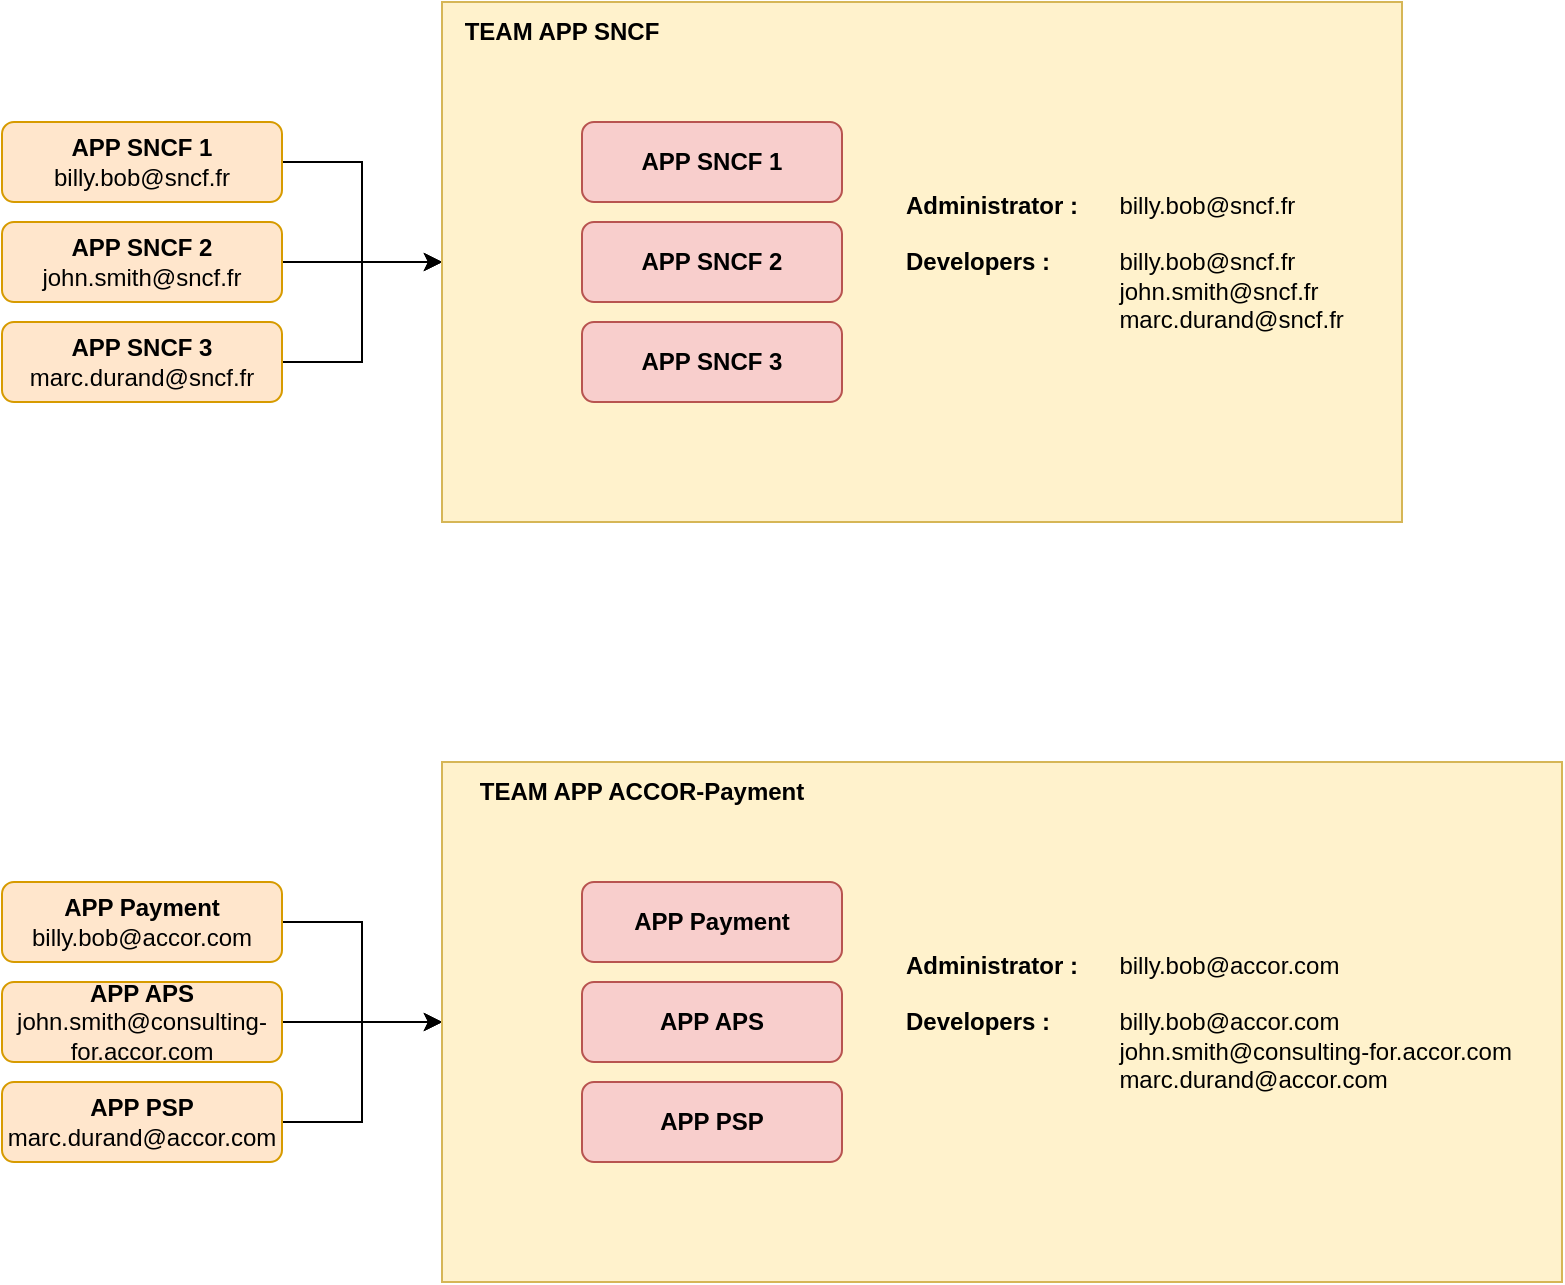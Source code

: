 <mxfile version="24.2.2" type="github" pages="2">
  <diagram name="Page-1" id="LHj99ofY-UOiCt3SHxma">
    <mxGraphModel dx="1706" dy="1163" grid="1" gridSize="10" guides="1" tooltips="1" connect="1" arrows="1" fold="1" page="1" pageScale="1" pageWidth="1654" pageHeight="1169" math="0" shadow="0">
      <root>
        <mxCell id="0" />
        <mxCell id="1" parent="0" />
        <mxCell id="TYZegcAkD9qDsrFWGDyM-15" style="edgeStyle=orthogonalEdgeStyle;rounded=0;orthogonalLoop=1;jettySize=auto;html=1;entryX=0;entryY=0.5;entryDx=0;entryDy=0;" parent="1" source="TYZegcAkD9qDsrFWGDyM-2" target="TYZegcAkD9qDsrFWGDyM-9" edge="1">
          <mxGeometry relative="1" as="geometry" />
        </mxCell>
        <mxCell id="TYZegcAkD9qDsrFWGDyM-2" value="&lt;b&gt;APP SNCF 1&lt;/b&gt;&lt;div&gt;billy.bob@sncf.fr&lt;/div&gt;" style="rounded=1;whiteSpace=wrap;html=1;fillColor=#ffe6cc;strokeColor=#d79b00;" parent="1" vertex="1">
          <mxGeometry x="20" y="80" width="140" height="40" as="geometry" />
        </mxCell>
        <mxCell id="TYZegcAkD9qDsrFWGDyM-16" style="edgeStyle=orthogonalEdgeStyle;rounded=0;orthogonalLoop=1;jettySize=auto;html=1;entryX=0;entryY=0.5;entryDx=0;entryDy=0;" parent="1" source="TYZegcAkD9qDsrFWGDyM-3" target="TYZegcAkD9qDsrFWGDyM-9" edge="1">
          <mxGeometry relative="1" as="geometry" />
        </mxCell>
        <mxCell id="TYZegcAkD9qDsrFWGDyM-3" value="&lt;b&gt;APP SNCF 2&lt;/b&gt;&lt;div&gt;john.smith@sncf.fr&lt;/div&gt;" style="rounded=1;whiteSpace=wrap;html=1;fillColor=#ffe6cc;strokeColor=#d79b00;" parent="1" vertex="1">
          <mxGeometry x="20" y="130" width="140" height="40" as="geometry" />
        </mxCell>
        <mxCell id="TYZegcAkD9qDsrFWGDyM-17" style="edgeStyle=orthogonalEdgeStyle;rounded=0;orthogonalLoop=1;jettySize=auto;html=1;entryX=0;entryY=0.5;entryDx=0;entryDy=0;" parent="1" source="TYZegcAkD9qDsrFWGDyM-4" target="TYZegcAkD9qDsrFWGDyM-9" edge="1">
          <mxGeometry relative="1" as="geometry" />
        </mxCell>
        <mxCell id="TYZegcAkD9qDsrFWGDyM-4" value="&lt;b&gt;APP SNCF 3&lt;/b&gt;&lt;div&gt;marc.durand@sncf.fr&lt;/div&gt;" style="rounded=1;whiteSpace=wrap;html=1;fillColor=#ffe6cc;strokeColor=#d79b00;" parent="1" vertex="1">
          <mxGeometry x="20" y="180" width="140" height="40" as="geometry" />
        </mxCell>
        <mxCell id="TYZegcAkD9qDsrFWGDyM-9" value="" style="rounded=0;whiteSpace=wrap;html=1;fillColor=#fff2cc;strokeColor=#d6b656;" parent="1" vertex="1">
          <mxGeometry x="240" y="20" width="480" height="260" as="geometry" />
        </mxCell>
        <mxCell id="TYZegcAkD9qDsrFWGDyM-10" value="&lt;b&gt;TEAM APP SNCF&lt;/b&gt;" style="text;html=1;align=center;verticalAlign=middle;whiteSpace=wrap;rounded=0;" parent="1" vertex="1">
          <mxGeometry x="240" y="20" width="120" height="30" as="geometry" />
        </mxCell>
        <mxCell id="TYZegcAkD9qDsrFWGDyM-11" value="&lt;b&gt;Administrator :&lt;/b&gt;&lt;span style=&quot;white-space: pre;&quot;&gt;&#x9;&lt;/span&gt;billy.bob@sncf.fr&lt;div&gt;&lt;br&gt;&lt;div&gt;&lt;b&gt;Developers :&lt;span style=&quot;white-space: pre;&quot;&gt;&#x9;&lt;/span&gt;&lt;span style=&quot;white-space: pre;&quot;&gt;&#x9;&lt;/span&gt;&lt;/b&gt;billy.bob@sncf.fr&lt;/div&gt;&lt;div&gt;&lt;span style=&quot;white-space: pre;&quot;&gt;&#x9;&lt;/span&gt;&lt;span style=&quot;white-space: pre;&quot;&gt;&#x9;&lt;/span&gt;&lt;span style=&quot;white-space: pre;&quot;&gt;&#x9;&lt;span style=&quot;white-space: pre;&quot;&gt;&#x9;&lt;/span&gt;&lt;/span&gt;john.smith@sncf.fr&lt;br&gt;&lt;/div&gt;&lt;div&gt;&lt;span style=&quot;white-space: pre;&quot;&gt;&#x9;&lt;/span&gt;&lt;span style=&quot;white-space: pre;&quot;&gt;&#x9;&lt;/span&gt;&lt;span style=&quot;white-space: pre;&quot;&gt;&#x9;&lt;span style=&quot;white-space: pre;&quot;&gt;&#x9;&lt;/span&gt;&lt;/span&gt;marc.durand@sncf.fr&lt;br&gt;&lt;/div&gt;&lt;/div&gt;" style="text;html=1;align=left;verticalAlign=middle;whiteSpace=wrap;rounded=0;" parent="1" vertex="1">
          <mxGeometry x="470" y="110" width="220" height="80" as="geometry" />
        </mxCell>
        <mxCell id="TYZegcAkD9qDsrFWGDyM-12" value="&lt;b&gt;APP SNCF 1&lt;/b&gt;" style="rounded=1;whiteSpace=wrap;html=1;fillColor=#f8cecc;strokeColor=#b85450;" parent="1" vertex="1">
          <mxGeometry x="310" y="80" width="130" height="40" as="geometry" />
        </mxCell>
        <mxCell id="TYZegcAkD9qDsrFWGDyM-13" value="&lt;b&gt;APP SNCF 2&lt;/b&gt;" style="rounded=1;whiteSpace=wrap;html=1;fillColor=#f8cecc;strokeColor=#b85450;" parent="1" vertex="1">
          <mxGeometry x="310" y="130" width="130" height="40" as="geometry" />
        </mxCell>
        <mxCell id="TYZegcAkD9qDsrFWGDyM-14" value="&lt;b&gt;APP SNCF 3&lt;/b&gt;" style="rounded=1;whiteSpace=wrap;html=1;fillColor=#f8cecc;strokeColor=#b85450;" parent="1" vertex="1">
          <mxGeometry x="310" y="180" width="130" height="40" as="geometry" />
        </mxCell>
        <mxCell id="TYZegcAkD9qDsrFWGDyM-18" style="edgeStyle=orthogonalEdgeStyle;rounded=0;orthogonalLoop=1;jettySize=auto;html=1;entryX=0;entryY=0.5;entryDx=0;entryDy=0;" parent="1" source="TYZegcAkD9qDsrFWGDyM-19" target="TYZegcAkD9qDsrFWGDyM-24" edge="1">
          <mxGeometry relative="1" as="geometry" />
        </mxCell>
        <mxCell id="TYZegcAkD9qDsrFWGDyM-19" value="&lt;b&gt;APP Payment&lt;/b&gt;&lt;div&gt;billy.bob@accor.com&lt;/div&gt;" style="rounded=1;whiteSpace=wrap;html=1;fillColor=#ffe6cc;strokeColor=#d79b00;" parent="1" vertex="1">
          <mxGeometry x="20" y="460" width="140" height="40" as="geometry" />
        </mxCell>
        <mxCell id="TYZegcAkD9qDsrFWGDyM-20" style="edgeStyle=orthogonalEdgeStyle;rounded=0;orthogonalLoop=1;jettySize=auto;html=1;entryX=0;entryY=0.5;entryDx=0;entryDy=0;" parent="1" source="TYZegcAkD9qDsrFWGDyM-21" target="TYZegcAkD9qDsrFWGDyM-24" edge="1">
          <mxGeometry relative="1" as="geometry" />
        </mxCell>
        <mxCell id="TYZegcAkD9qDsrFWGDyM-21" value="&lt;b&gt;APP APS&lt;/b&gt;&lt;div&gt;john.smith@consulting-for.&lt;span style=&quot;background-color: initial;&quot;&gt;accor.com&lt;/span&gt;&lt;/div&gt;" style="rounded=1;whiteSpace=wrap;html=1;fillColor=#ffe6cc;strokeColor=#d79b00;" parent="1" vertex="1">
          <mxGeometry x="20" y="510" width="140" height="40" as="geometry" />
        </mxCell>
        <mxCell id="TYZegcAkD9qDsrFWGDyM-22" style="edgeStyle=orthogonalEdgeStyle;rounded=0;orthogonalLoop=1;jettySize=auto;html=1;entryX=0;entryY=0.5;entryDx=0;entryDy=0;" parent="1" source="TYZegcAkD9qDsrFWGDyM-23" target="TYZegcAkD9qDsrFWGDyM-24" edge="1">
          <mxGeometry relative="1" as="geometry" />
        </mxCell>
        <mxCell id="TYZegcAkD9qDsrFWGDyM-23" value="&lt;b&gt;APP PSP&lt;/b&gt;&lt;div&gt;marc.durand@&lt;span style=&quot;background-color: initial;&quot;&gt;accor.com&lt;/span&gt;&lt;/div&gt;" style="rounded=1;whiteSpace=wrap;html=1;fillColor=#ffe6cc;strokeColor=#d79b00;" parent="1" vertex="1">
          <mxGeometry x="20" y="560" width="140" height="40" as="geometry" />
        </mxCell>
        <mxCell id="TYZegcAkD9qDsrFWGDyM-24" value="" style="rounded=0;whiteSpace=wrap;html=1;fillColor=#fff2cc;strokeColor=#d6b656;" parent="1" vertex="1">
          <mxGeometry x="240" y="400" width="560" height="260" as="geometry" />
        </mxCell>
        <mxCell id="TYZegcAkD9qDsrFWGDyM-25" value="&lt;b&gt;TEAM APP ACCOR-Payment&lt;/b&gt;" style="text;html=1;align=center;verticalAlign=middle;whiteSpace=wrap;rounded=0;" parent="1" vertex="1">
          <mxGeometry x="240" y="400" width="200" height="30" as="geometry" />
        </mxCell>
        <mxCell id="TYZegcAkD9qDsrFWGDyM-26" value="&lt;b&gt;Administrator :&lt;/b&gt;&lt;span style=&quot;white-space: pre;&quot;&gt;&#x9;&lt;/span&gt;billy.bob@accor.com&lt;div&gt;&lt;br&gt;&lt;div&gt;&lt;b&gt;Developers :&lt;span style=&quot;white-space: pre;&quot;&gt;&#x9;&lt;/span&gt;&lt;span style=&quot;white-space: pre;&quot;&gt;&#x9;&lt;/span&gt;&lt;/b&gt;billy.bob@&lt;span style=&quot;text-align: center; background-color: initial;&quot;&gt;accor.com&lt;/span&gt;&lt;/div&gt;&lt;div&gt;&lt;span style=&quot;white-space: pre;&quot;&gt;&#x9;&lt;/span&gt;&lt;span style=&quot;white-space: pre;&quot;&gt;&#x9;&lt;/span&gt;&lt;span style=&quot;white-space: pre;&quot;&gt;&#x9;&lt;span style=&quot;white-space: pre;&quot;&gt;&#x9;&lt;/span&gt;&lt;/span&gt;john.smith@consulting-for.&lt;span style=&quot;text-align: center; background-color: initial;&quot;&gt;accor.com&lt;/span&gt;&lt;br&gt;&lt;/div&gt;&lt;div&gt;&lt;span style=&quot;white-space: pre;&quot;&gt;&#x9;&lt;/span&gt;&lt;span style=&quot;white-space: pre;&quot;&gt;&#x9;&lt;/span&gt;&lt;span style=&quot;white-space: pre;&quot;&gt;&#x9;&lt;span style=&quot;white-space: pre;&quot;&gt;&#x9;&lt;/span&gt;&lt;/span&gt;marc.durand@&lt;span style=&quot;text-align: center; background-color: initial;&quot;&gt;accor.com&lt;/span&gt;&lt;br&gt;&lt;/div&gt;&lt;/div&gt;" style="text;html=1;align=left;verticalAlign=middle;whiteSpace=wrap;rounded=0;" parent="1" vertex="1">
          <mxGeometry x="470" y="490" width="320" height="80" as="geometry" />
        </mxCell>
        <mxCell id="TYZegcAkD9qDsrFWGDyM-27" value="&lt;b&gt;APP Payment&lt;/b&gt;" style="rounded=1;whiteSpace=wrap;html=1;fillColor=#f8cecc;strokeColor=#b85450;" parent="1" vertex="1">
          <mxGeometry x="310" y="460" width="130" height="40" as="geometry" />
        </mxCell>
        <mxCell id="TYZegcAkD9qDsrFWGDyM-28" value="&lt;b&gt;APP APS&lt;/b&gt;" style="rounded=1;whiteSpace=wrap;html=1;fillColor=#f8cecc;strokeColor=#b85450;" parent="1" vertex="1">
          <mxGeometry x="310" y="510" width="130" height="40" as="geometry" />
        </mxCell>
        <mxCell id="TYZegcAkD9qDsrFWGDyM-29" value="&lt;b&gt;APP PSP&lt;/b&gt;" style="rounded=1;whiteSpace=wrap;html=1;fillColor=#f8cecc;strokeColor=#b85450;" parent="1" vertex="1">
          <mxGeometry x="310" y="560" width="130" height="40" as="geometry" />
        </mxCell>
      </root>
    </mxGraphModel>
  </diagram>
  <diagram id="Ek3xQhazuOBAN5Cuh69t" name="Page-2">
    <mxGraphModel dx="1194" dy="814" grid="1" gridSize="10" guides="1" tooltips="1" connect="1" arrows="1" fold="1" page="1" pageScale="1" pageWidth="1654" pageHeight="1169" math="0" shadow="0">
      <root>
        <mxCell id="0" />
        <mxCell id="1" parent="0" />
        <mxCell id="T_1sehb0WTRbJw-rRyFB-13" style="edgeStyle=orthogonalEdgeStyle;rounded=0;orthogonalLoop=1;jettySize=auto;html=1;entryX=0;entryY=0.5;entryDx=0;entryDy=0;" edge="1" parent="1" source="T_1sehb0WTRbJw-rRyFB-14" target="T_1sehb0WTRbJw-rRyFB-19">
          <mxGeometry relative="1" as="geometry" />
        </mxCell>
        <mxCell id="T_1sehb0WTRbJw-rRyFB-14" value="&lt;b&gt;APP Payment&lt;/b&gt;&lt;div&gt;billy.bob@accor.com&lt;/div&gt;" style="rounded=1;whiteSpace=wrap;html=1;fillColor=#f8cecc;strokeColor=#b85450;" vertex="1" parent="1">
          <mxGeometry x="60" y="540" width="140" height="40" as="geometry" />
        </mxCell>
        <mxCell id="T_1sehb0WTRbJw-rRyFB-15" style="edgeStyle=orthogonalEdgeStyle;rounded=0;orthogonalLoop=1;jettySize=auto;html=1;entryX=0;entryY=0.5;entryDx=0;entryDy=0;" edge="1" parent="1" source="T_1sehb0WTRbJw-rRyFB-16" target="T_1sehb0WTRbJw-rRyFB-19">
          <mxGeometry relative="1" as="geometry" />
        </mxCell>
        <mxCell id="T_1sehb0WTRbJw-rRyFB-16" value="&lt;b&gt;APP APS&lt;/b&gt;&lt;div&gt;john.smith@consulting-for.&lt;span style=&quot;background-color: initial;&quot;&gt;accor.com&lt;/span&gt;&lt;/div&gt;" style="rounded=1;whiteSpace=wrap;html=1;fillColor=#f8cecc;strokeColor=#b85450;" vertex="1" parent="1">
          <mxGeometry x="60" y="590" width="140" height="40" as="geometry" />
        </mxCell>
        <mxCell id="T_1sehb0WTRbJw-rRyFB-17" style="edgeStyle=orthogonalEdgeStyle;rounded=0;orthogonalLoop=1;jettySize=auto;html=1;entryX=0;entryY=0.5;entryDx=0;entryDy=0;" edge="1" parent="1" source="T_1sehb0WTRbJw-rRyFB-18" target="T_1sehb0WTRbJw-rRyFB-19">
          <mxGeometry relative="1" as="geometry" />
        </mxCell>
        <mxCell id="T_1sehb0WTRbJw-rRyFB-18" value="&lt;b&gt;APP PSP&lt;/b&gt;&lt;div&gt;marc.durand@&lt;span style=&quot;background-color: initial;&quot;&gt;accor.com&lt;/span&gt;&lt;/div&gt;" style="rounded=1;whiteSpace=wrap;html=1;fillColor=#f8cecc;strokeColor=#b85450;" vertex="1" parent="1">
          <mxGeometry x="60" y="640" width="140" height="40" as="geometry" />
        </mxCell>
        <mxCell id="T_1sehb0WTRbJw-rRyFB-19" value="" style="rounded=0;whiteSpace=wrap;html=1;fillColor=#fff2cc;strokeColor=#d6b656;" vertex="1" parent="1">
          <mxGeometry x="280" y="480" width="560" height="260" as="geometry" />
        </mxCell>
        <mxCell id="T_1sehb0WTRbJw-rRyFB-20" value="&lt;b&gt;ACCOR_Payment_Migrated&lt;/b&gt;" style="text;html=1;align=center;verticalAlign=middle;whiteSpace=wrap;rounded=0;" vertex="1" parent="1">
          <mxGeometry x="280" y="480" width="560" height="30" as="geometry" />
        </mxCell>
        <mxCell id="T_1sehb0WTRbJw-rRyFB-21" value="&lt;b&gt;Administrator :&lt;/b&gt;&lt;span style=&quot;white-space: pre;&quot;&gt;&#x9;&lt;/span&gt;billy.bob@accor.com&lt;div&gt;&lt;br&gt;&lt;div&gt;&lt;b&gt;Developers :&lt;span style=&quot;white-space: pre;&quot;&gt;&#x9;&lt;/span&gt;&lt;span style=&quot;white-space: pre;&quot;&gt;&#x9;&lt;/span&gt;&lt;/b&gt;billy.bob@&lt;span style=&quot;text-align: center; background-color: initial;&quot;&gt;accor.com&lt;/span&gt;&lt;/div&gt;&lt;div&gt;&lt;span style=&quot;white-space: pre;&quot;&gt;&#x9;&lt;/span&gt;&lt;span style=&quot;white-space: pre;&quot;&gt;&#x9;&lt;/span&gt;&lt;span style=&quot;white-space: pre;&quot;&gt;&#x9;&lt;span style=&quot;white-space: pre;&quot;&gt;&#x9;&lt;/span&gt;&lt;/span&gt;john.smith@consulting-for.&lt;span style=&quot;text-align: center; background-color: initial;&quot;&gt;accor.com&lt;/span&gt;&lt;br&gt;&lt;/div&gt;&lt;div&gt;&lt;span style=&quot;white-space: pre;&quot;&gt;&#x9;&lt;/span&gt;&lt;span style=&quot;white-space: pre;&quot;&gt;&#x9;&lt;/span&gt;&lt;span style=&quot;white-space: pre;&quot;&gt;&#x9;&lt;span style=&quot;white-space: pre;&quot;&gt;&#x9;&lt;/span&gt;&lt;/span&gt;marc.durand@&lt;span style=&quot;text-align: center; background-color: initial;&quot;&gt;accor.com&lt;/span&gt;&lt;br&gt;&lt;/div&gt;&lt;/div&gt;" style="text;html=1;align=left;verticalAlign=middle;whiteSpace=wrap;rounded=0;" vertex="1" parent="1">
          <mxGeometry x="500" y="570" width="320" height="80" as="geometry" />
        </mxCell>
        <mxCell id="T_1sehb0WTRbJw-rRyFB-22" value="&lt;b&gt;APP Payment&lt;/b&gt;" style="rounded=1;whiteSpace=wrap;html=1;fillColor=#f8cecc;strokeColor=#b85450;" vertex="1" parent="1">
          <mxGeometry x="320" y="540" width="130" height="40" as="geometry" />
        </mxCell>
        <mxCell id="T_1sehb0WTRbJw-rRyFB-23" value="&lt;b&gt;APP APS&lt;/b&gt;" style="rounded=1;whiteSpace=wrap;html=1;fillColor=#f8cecc;strokeColor=#b85450;" vertex="1" parent="1">
          <mxGeometry x="320" y="590" width="130" height="40" as="geometry" />
        </mxCell>
        <mxCell id="T_1sehb0WTRbJw-rRyFB-24" value="&lt;b&gt;APP PSP&lt;/b&gt;" style="rounded=1;whiteSpace=wrap;html=1;fillColor=#f8cecc;strokeColor=#b85450;" vertex="1" parent="1">
          <mxGeometry x="320" y="640" width="130" height="40" as="geometry" />
        </mxCell>
        <mxCell id="T_1sehb0WTRbJw-rRyFB-38" style="edgeStyle=orthogonalEdgeStyle;rounded=0;orthogonalLoop=1;jettySize=auto;html=1;entryX=0;entryY=0.5;entryDx=0;entryDy=0;" edge="1" parent="1" source="T_1sehb0WTRbJw-rRyFB-26" target="T_1sehb0WTRbJw-rRyFB-29">
          <mxGeometry relative="1" as="geometry" />
        </mxCell>
        <mxCell id="T_1sehb0WTRbJw-rRyFB-26" value="&lt;b&gt;APP 1&lt;/b&gt;&lt;div&gt;billy.bob@domaine.com&lt;/div&gt;" style="rounded=1;whiteSpace=wrap;html=1;fillColor=#f8cecc;strokeColor=#b85450;" vertex="1" parent="1">
          <mxGeometry x="60" y="80" width="140" height="40" as="geometry" />
        </mxCell>
        <mxCell id="T_1sehb0WTRbJw-rRyFB-29" value="" style="rounded=0;whiteSpace=wrap;html=1;fillColor=#fff2cc;strokeColor=#d6b656;" vertex="1" parent="1">
          <mxGeometry x="280" y="40" width="480" height="120" as="geometry" />
        </mxCell>
        <mxCell id="T_1sehb0WTRbJw-rRyFB-31" value="&lt;b&gt;Administrator :&lt;/b&gt;&lt;span style=&quot;white-space: pre;&quot;&gt;&#x9;&lt;/span&gt;&lt;span style=&quot;text-align: center;&quot;&gt;billy.bob@domaine.com&lt;/span&gt;&lt;div&gt;&lt;br&gt;&lt;div&gt;&lt;b&gt;Developers :&lt;span style=&quot;white-space: pre;&quot;&gt;&#x9;&lt;/span&gt;&lt;span style=&quot;white-space: pre;&quot;&gt;&#x9;&lt;/span&gt;&lt;/b&gt;&lt;span style=&quot;text-align: center; background-color: initial;&quot;&gt;billy.bob@domaine.com&lt;/span&gt;&lt;/div&gt;&lt;/div&gt;" style="text;html=1;align=left;verticalAlign=middle;whiteSpace=wrap;rounded=0;" vertex="1" parent="1">
          <mxGeometry x="500" y="75" width="240" height="80" as="geometry" />
        </mxCell>
        <mxCell id="T_1sehb0WTRbJw-rRyFB-32" value="&lt;b&gt;APP 1&lt;/b&gt;" style="rounded=1;whiteSpace=wrap;html=1;fillColor=#f8cecc;strokeColor=#b85450;" vertex="1" parent="1">
          <mxGeometry x="320" y="95" width="130" height="40" as="geometry" />
        </mxCell>
        <mxCell id="T_1sehb0WTRbJw-rRyFB-35" value="&lt;b&gt;{Drupal Company Field}_{5 Random alphanum}_Migrated&lt;/b&gt;" style="text;html=1;align=center;verticalAlign=middle;whiteSpace=wrap;rounded=0;" vertex="1" parent="1">
          <mxGeometry x="280" y="40" width="480" height="30" as="geometry" />
        </mxCell>
        <mxCell id="T_1sehb0WTRbJw-rRyFB-40" style="edgeStyle=orthogonalEdgeStyle;rounded=0;orthogonalLoop=1;jettySize=auto;html=1;entryX=0;entryY=0.5;entryDx=0;entryDy=0;" edge="1" parent="1" source="T_1sehb0WTRbJw-rRyFB-41" target="T_1sehb0WTRbJw-rRyFB-42">
          <mxGeometry relative="1" as="geometry" />
        </mxCell>
        <mxCell id="T_1sehb0WTRbJw-rRyFB-41" value="&lt;b&gt;APP 1&lt;/b&gt;&lt;div&gt;billy.bob@domaine.com&lt;/div&gt;" style="rounded=1;whiteSpace=wrap;html=1;fillColor=#f8cecc;strokeColor=#b85450;" vertex="1" parent="1">
          <mxGeometry x="60" y="260" width="140" height="40" as="geometry" />
        </mxCell>
        <mxCell id="T_1sehb0WTRbJw-rRyFB-42" value="" style="rounded=0;whiteSpace=wrap;html=1;fillColor=#fff2cc;strokeColor=#d6b656;" vertex="1" parent="1">
          <mxGeometry x="280" y="200" width="480" height="160" as="geometry" />
        </mxCell>
        <mxCell id="T_1sehb0WTRbJw-rRyFB-43" value="&lt;b&gt;Administrator :&lt;/b&gt;&lt;span style=&quot;white-space: pre;&quot;&gt;&#x9;&lt;/span&gt;&lt;span style=&quot;text-align: center;&quot;&gt;billy.bob@domaine.com&lt;/span&gt;&lt;div&gt;&lt;br&gt;&lt;div&gt;&lt;b&gt;Developers :&lt;span style=&quot;white-space: pre;&quot;&gt;&#x9;&lt;/span&gt;&lt;span style=&quot;white-space: pre;&quot;&gt;&#x9;&lt;/span&gt;&lt;/b&gt;&lt;span style=&quot;text-align: center; background-color: initial;&quot;&gt;billy.bob@domaine.com&lt;/span&gt;&lt;/div&gt;&lt;/div&gt;" style="text;html=1;align=left;verticalAlign=middle;whiteSpace=wrap;rounded=0;" vertex="1" parent="1">
          <mxGeometry x="500" y="250" width="240" height="80" as="geometry" />
        </mxCell>
        <mxCell id="T_1sehb0WTRbJw-rRyFB-44" value="&lt;b&gt;APP 1&lt;/b&gt;" style="rounded=1;whiteSpace=wrap;html=1;fillColor=#f8cecc;strokeColor=#b85450;" vertex="1" parent="1">
          <mxGeometry x="320" y="240" width="130" height="40" as="geometry" />
        </mxCell>
        <mxCell id="T_1sehb0WTRbJw-rRyFB-45" value="&lt;b&gt;Billy Bob&#39;s Single Existing Company&lt;/b&gt;" style="text;html=1;align=center;verticalAlign=middle;whiteSpace=wrap;rounded=0;" vertex="1" parent="1">
          <mxGeometry x="280" y="200" width="480" height="30" as="geometry" />
        </mxCell>
        <mxCell id="T_1sehb0WTRbJw-rRyFB-46" value="&lt;b&gt;APP X&lt;/b&gt;" style="rounded=1;whiteSpace=wrap;html=1;fillColor=#f8cecc;strokeColor=#b85450;" vertex="1" parent="1">
          <mxGeometry x="320" y="295" width="130" height="40" as="geometry" />
        </mxCell>
        <mxCell id="T_1sehb0WTRbJw-rRyFB-48" value="" style="endArrow=none;dashed=1;html=1;rounded=0;" edge="1" parent="1">
          <mxGeometry width="50" height="50" relative="1" as="geometry">
            <mxPoint x="40" y="180" as="sourcePoint" />
            <mxPoint x="800" y="180" as="targetPoint" />
          </mxGeometry>
        </mxCell>
      </root>
    </mxGraphModel>
  </diagram>
</mxfile>
